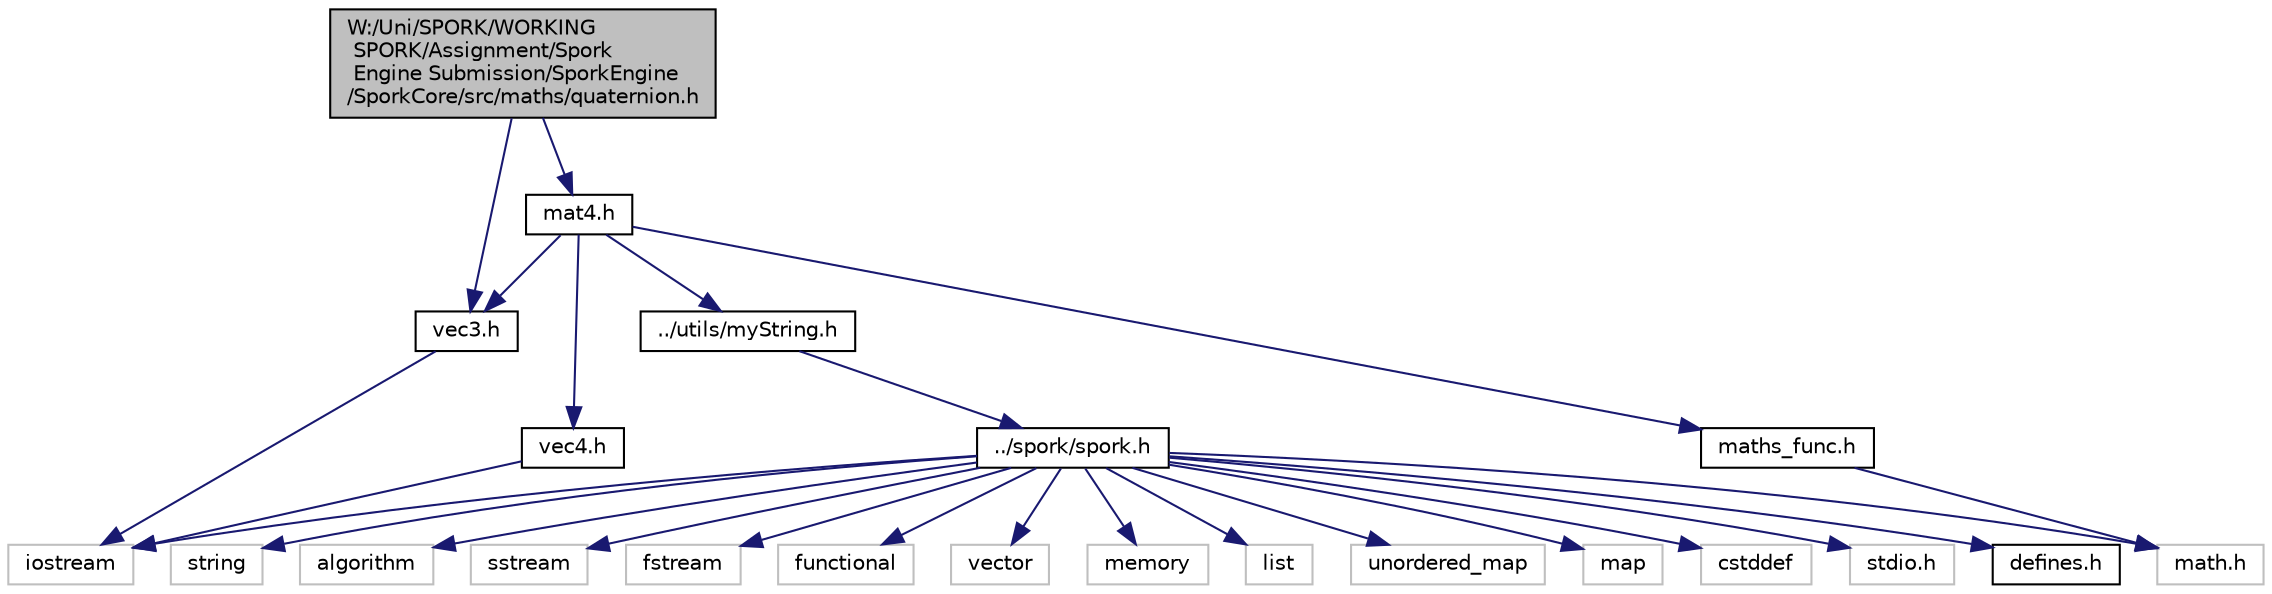 digraph "W:/Uni/SPORK/WORKING SPORK/Assignment/Spork Engine Submission/SporkEngine/SporkCore/src/maths/quaternion.h"
{
  edge [fontname="Helvetica",fontsize="10",labelfontname="Helvetica",labelfontsize="10"];
  node [fontname="Helvetica",fontsize="10",shape=record];
  Node0 [label="W:/Uni/SPORK/WORKING\l SPORK/Assignment/Spork\l Engine Submission/SporkEngine\l/SporkCore/src/maths/quaternion.h",height=0.2,width=0.4,color="black", fillcolor="grey75", style="filled", fontcolor="black"];
  Node0 -> Node1 [color="midnightblue",fontsize="10",style="solid"];
  Node1 [label="vec3.h",height=0.2,width=0.4,color="black", fillcolor="white", style="filled",URL="$vec3_8h.html"];
  Node1 -> Node2 [color="midnightblue",fontsize="10",style="solid"];
  Node2 [label="iostream",height=0.2,width=0.4,color="grey75", fillcolor="white", style="filled"];
  Node0 -> Node3 [color="midnightblue",fontsize="10",style="solid"];
  Node3 [label="mat4.h",height=0.2,width=0.4,color="black", fillcolor="white", style="filled",URL="$mat4_8h.html"];
  Node3 -> Node4 [color="midnightblue",fontsize="10",style="solid"];
  Node4 [label="../utils/myString.h",height=0.2,width=0.4,color="black", fillcolor="white", style="filled",URL="$my_string_8h.html"];
  Node4 -> Node5 [color="midnightblue",fontsize="10",style="solid"];
  Node5 [label="../spork/spork.h",height=0.2,width=0.4,color="black", fillcolor="white", style="filled",URL="$spork_8h.html"];
  Node5 -> Node6 [color="midnightblue",fontsize="10",style="solid"];
  Node6 [label="string",height=0.2,width=0.4,color="grey75", fillcolor="white", style="filled"];
  Node5 -> Node7 [color="midnightblue",fontsize="10",style="solid"];
  Node7 [label="algorithm",height=0.2,width=0.4,color="grey75", fillcolor="white", style="filled"];
  Node5 -> Node2 [color="midnightblue",fontsize="10",style="solid"];
  Node5 -> Node8 [color="midnightblue",fontsize="10",style="solid"];
  Node8 [label="sstream",height=0.2,width=0.4,color="grey75", fillcolor="white", style="filled"];
  Node5 -> Node9 [color="midnightblue",fontsize="10",style="solid"];
  Node9 [label="fstream",height=0.2,width=0.4,color="grey75", fillcolor="white", style="filled"];
  Node5 -> Node10 [color="midnightblue",fontsize="10",style="solid"];
  Node10 [label="functional",height=0.2,width=0.4,color="grey75", fillcolor="white", style="filled"];
  Node5 -> Node11 [color="midnightblue",fontsize="10",style="solid"];
  Node11 [label="vector",height=0.2,width=0.4,color="grey75", fillcolor="white", style="filled"];
  Node5 -> Node12 [color="midnightblue",fontsize="10",style="solid"];
  Node12 [label="memory",height=0.2,width=0.4,color="grey75", fillcolor="white", style="filled"];
  Node5 -> Node13 [color="midnightblue",fontsize="10",style="solid"];
  Node13 [label="list",height=0.2,width=0.4,color="grey75", fillcolor="white", style="filled"];
  Node5 -> Node14 [color="midnightblue",fontsize="10",style="solid"];
  Node14 [label="unordered_map",height=0.2,width=0.4,color="grey75", fillcolor="white", style="filled"];
  Node5 -> Node15 [color="midnightblue",fontsize="10",style="solid"];
  Node15 [label="map",height=0.2,width=0.4,color="grey75", fillcolor="white", style="filled"];
  Node5 -> Node16 [color="midnightblue",fontsize="10",style="solid"];
  Node16 [label="cstddef",height=0.2,width=0.4,color="grey75", fillcolor="white", style="filled"];
  Node5 -> Node17 [color="midnightblue",fontsize="10",style="solid"];
  Node17 [label="stdio.h",height=0.2,width=0.4,color="grey75", fillcolor="white", style="filled"];
  Node5 -> Node18 [color="midnightblue",fontsize="10",style="solid"];
  Node18 [label="math.h",height=0.2,width=0.4,color="grey75", fillcolor="white", style="filled"];
  Node5 -> Node19 [color="midnightblue",fontsize="10",style="solid"];
  Node19 [label="defines.h",height=0.2,width=0.4,color="black", fillcolor="white", style="filled",URL="$defines_8h.html"];
  Node3 -> Node20 [color="midnightblue",fontsize="10",style="solid"];
  Node20 [label="maths_func.h",height=0.2,width=0.4,color="black", fillcolor="white", style="filled",URL="$maths__func_8h.html"];
  Node20 -> Node18 [color="midnightblue",fontsize="10",style="solid"];
  Node3 -> Node1 [color="midnightblue",fontsize="10",style="solid"];
  Node3 -> Node21 [color="midnightblue",fontsize="10",style="solid"];
  Node21 [label="vec4.h",height=0.2,width=0.4,color="black", fillcolor="white", style="filled",URL="$vec4_8h.html"];
  Node21 -> Node2 [color="midnightblue",fontsize="10",style="solid"];
}
